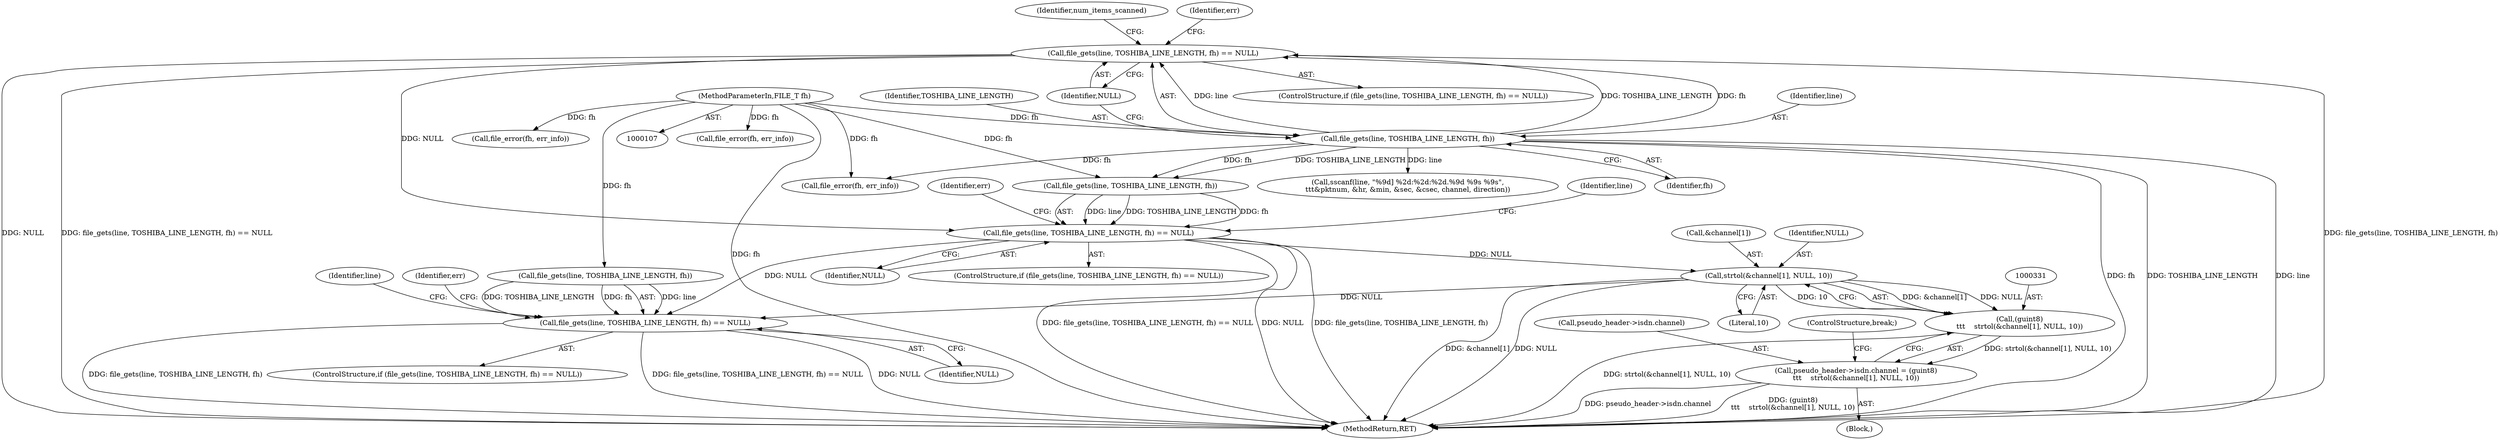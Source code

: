digraph "0_wireshark_5efb45231671baa2db2011d8f67f9d6e72bc455b@API" {
"1000135" [label="(Call,file_gets(line, TOSHIBA_LINE_LENGTH, fh) == NULL)"];
"1000136" [label="(Call,file_gets(line, TOSHIBA_LINE_LENGTH, fh))"];
"1000108" [label="(MethodParameterIn,FILE_T fh)"];
"1000196" [label="(Call,file_gets(line, TOSHIBA_LINE_LENGTH, fh) == NULL)"];
"1000332" [label="(Call,strtol(&channel[1], NULL, 10))"];
"1000330" [label="(Call,(guint8)\n\t\t\t    strtol(&channel[1], NULL, 10))"];
"1000324" [label="(Call,pseudo_header->isdn.channel = (guint8)\n\t\t\t    strtol(&channel[1], NULL, 10))"];
"1000410" [label="(Call,file_gets(line, TOSHIBA_LINE_LENGTH, fh) == NULL)"];
"1000145" [label="(Call,file_error(fh, err_info))"];
"1000206" [label="(Call,file_error(fh, err_info))"];
"1000337" [label="(Identifier,NULL)"];
"1000420" [label="(Call,file_error(fh, err_info))"];
"1000306" [label="(Block,)"];
"1000137" [label="(Identifier,line)"];
"1000161" [label="(Identifier,num_items_scanned)"];
"1000162" [label="(Call,sscanf(line, \"%9d] %2d:%2d:%2d.%9d %9s %9s\",\n\t\t\t&pktnum, &hr, &min, &sec, &csec, channel, direction))"];
"1000330" [label="(Call,(guint8)\n\t\t\t    strtol(&channel[1], NULL, 10))"];
"1000140" [label="(Identifier,NULL)"];
"1000324" [label="(Call,pseudo_header->isdn.channel = (guint8)\n\t\t\t    strtol(&channel[1], NULL, 10))"];
"1000144" [label="(Identifier,err)"];
"1000438" [label="(Identifier,line)"];
"1000108" [label="(MethodParameterIn,FILE_T fh)"];
"1000325" [label="(Call,pseudo_header->isdn.channel)"];
"1000332" [label="(Call,strtol(&channel[1], NULL, 10))"];
"1000201" [label="(Identifier,NULL)"];
"1000196" [label="(Call,file_gets(line, TOSHIBA_LINE_LENGTH, fh) == NULL)"];
"1000135" [label="(Call,file_gets(line, TOSHIBA_LINE_LENGTH, fh) == NULL)"];
"1000139" [label="(Identifier,fh)"];
"1000419" [label="(Identifier,err)"];
"1000205" [label="(Identifier,err)"];
"1000195" [label="(ControlStructure,if (file_gets(line, TOSHIBA_LINE_LENGTH, fh) == NULL))"];
"1000136" [label="(Call,file_gets(line, TOSHIBA_LINE_LENGTH, fh))"];
"1000338" [label="(Literal,10)"];
"1000333" [label="(Call,&channel[1])"];
"1000223" [label="(Identifier,line)"];
"1000457" [label="(MethodReturn,RET)"];
"1000339" [label="(ControlStructure,break;)"];
"1000415" [label="(Identifier,NULL)"];
"1000410" [label="(Call,file_gets(line, TOSHIBA_LINE_LENGTH, fh) == NULL)"];
"1000134" [label="(ControlStructure,if (file_gets(line, TOSHIBA_LINE_LENGTH, fh) == NULL))"];
"1000411" [label="(Call,file_gets(line, TOSHIBA_LINE_LENGTH, fh))"];
"1000138" [label="(Identifier,TOSHIBA_LINE_LENGTH)"];
"1000197" [label="(Call,file_gets(line, TOSHIBA_LINE_LENGTH, fh))"];
"1000409" [label="(ControlStructure,if (file_gets(line, TOSHIBA_LINE_LENGTH, fh) == NULL))"];
"1000135" -> "1000134"  [label="AST: "];
"1000135" -> "1000140"  [label="CFG: "];
"1000136" -> "1000135"  [label="AST: "];
"1000140" -> "1000135"  [label="AST: "];
"1000144" -> "1000135"  [label="CFG: "];
"1000161" -> "1000135"  [label="CFG: "];
"1000135" -> "1000457"  [label="DDG: NULL"];
"1000135" -> "1000457"  [label="DDG: file_gets(line, TOSHIBA_LINE_LENGTH, fh) == NULL"];
"1000135" -> "1000457"  [label="DDG: file_gets(line, TOSHIBA_LINE_LENGTH, fh)"];
"1000136" -> "1000135"  [label="DDG: line"];
"1000136" -> "1000135"  [label="DDG: TOSHIBA_LINE_LENGTH"];
"1000136" -> "1000135"  [label="DDG: fh"];
"1000135" -> "1000196"  [label="DDG: NULL"];
"1000136" -> "1000139"  [label="CFG: "];
"1000137" -> "1000136"  [label="AST: "];
"1000138" -> "1000136"  [label="AST: "];
"1000139" -> "1000136"  [label="AST: "];
"1000140" -> "1000136"  [label="CFG: "];
"1000136" -> "1000457"  [label="DDG: fh"];
"1000136" -> "1000457"  [label="DDG: TOSHIBA_LINE_LENGTH"];
"1000136" -> "1000457"  [label="DDG: line"];
"1000108" -> "1000136"  [label="DDG: fh"];
"1000136" -> "1000145"  [label="DDG: fh"];
"1000136" -> "1000162"  [label="DDG: line"];
"1000136" -> "1000197"  [label="DDG: TOSHIBA_LINE_LENGTH"];
"1000136" -> "1000197"  [label="DDG: fh"];
"1000108" -> "1000107"  [label="AST: "];
"1000108" -> "1000457"  [label="DDG: fh"];
"1000108" -> "1000145"  [label="DDG: fh"];
"1000108" -> "1000197"  [label="DDG: fh"];
"1000108" -> "1000206"  [label="DDG: fh"];
"1000108" -> "1000411"  [label="DDG: fh"];
"1000108" -> "1000420"  [label="DDG: fh"];
"1000196" -> "1000195"  [label="AST: "];
"1000196" -> "1000201"  [label="CFG: "];
"1000197" -> "1000196"  [label="AST: "];
"1000201" -> "1000196"  [label="AST: "];
"1000205" -> "1000196"  [label="CFG: "];
"1000223" -> "1000196"  [label="CFG: "];
"1000196" -> "1000457"  [label="DDG: NULL"];
"1000196" -> "1000457"  [label="DDG: file_gets(line, TOSHIBA_LINE_LENGTH, fh)"];
"1000196" -> "1000457"  [label="DDG: file_gets(line, TOSHIBA_LINE_LENGTH, fh) == NULL"];
"1000197" -> "1000196"  [label="DDG: line"];
"1000197" -> "1000196"  [label="DDG: TOSHIBA_LINE_LENGTH"];
"1000197" -> "1000196"  [label="DDG: fh"];
"1000196" -> "1000332"  [label="DDG: NULL"];
"1000196" -> "1000410"  [label="DDG: NULL"];
"1000332" -> "1000330"  [label="AST: "];
"1000332" -> "1000338"  [label="CFG: "];
"1000333" -> "1000332"  [label="AST: "];
"1000337" -> "1000332"  [label="AST: "];
"1000338" -> "1000332"  [label="AST: "];
"1000330" -> "1000332"  [label="CFG: "];
"1000332" -> "1000457"  [label="DDG: &channel[1]"];
"1000332" -> "1000457"  [label="DDG: NULL"];
"1000332" -> "1000330"  [label="DDG: &channel[1]"];
"1000332" -> "1000330"  [label="DDG: NULL"];
"1000332" -> "1000330"  [label="DDG: 10"];
"1000332" -> "1000410"  [label="DDG: NULL"];
"1000330" -> "1000324"  [label="AST: "];
"1000331" -> "1000330"  [label="AST: "];
"1000324" -> "1000330"  [label="CFG: "];
"1000330" -> "1000457"  [label="DDG: strtol(&channel[1], NULL, 10)"];
"1000330" -> "1000324"  [label="DDG: strtol(&channel[1], NULL, 10)"];
"1000324" -> "1000306"  [label="AST: "];
"1000325" -> "1000324"  [label="AST: "];
"1000339" -> "1000324"  [label="CFG: "];
"1000324" -> "1000457"  [label="DDG: (guint8)\n\t\t\t    strtol(&channel[1], NULL, 10)"];
"1000324" -> "1000457"  [label="DDG: pseudo_header->isdn.channel"];
"1000410" -> "1000409"  [label="AST: "];
"1000410" -> "1000415"  [label="CFG: "];
"1000411" -> "1000410"  [label="AST: "];
"1000415" -> "1000410"  [label="AST: "];
"1000419" -> "1000410"  [label="CFG: "];
"1000438" -> "1000410"  [label="CFG: "];
"1000410" -> "1000457"  [label="DDG: file_gets(line, TOSHIBA_LINE_LENGTH, fh)"];
"1000410" -> "1000457"  [label="DDG: file_gets(line, TOSHIBA_LINE_LENGTH, fh) == NULL"];
"1000410" -> "1000457"  [label="DDG: NULL"];
"1000411" -> "1000410"  [label="DDG: line"];
"1000411" -> "1000410"  [label="DDG: TOSHIBA_LINE_LENGTH"];
"1000411" -> "1000410"  [label="DDG: fh"];
}
